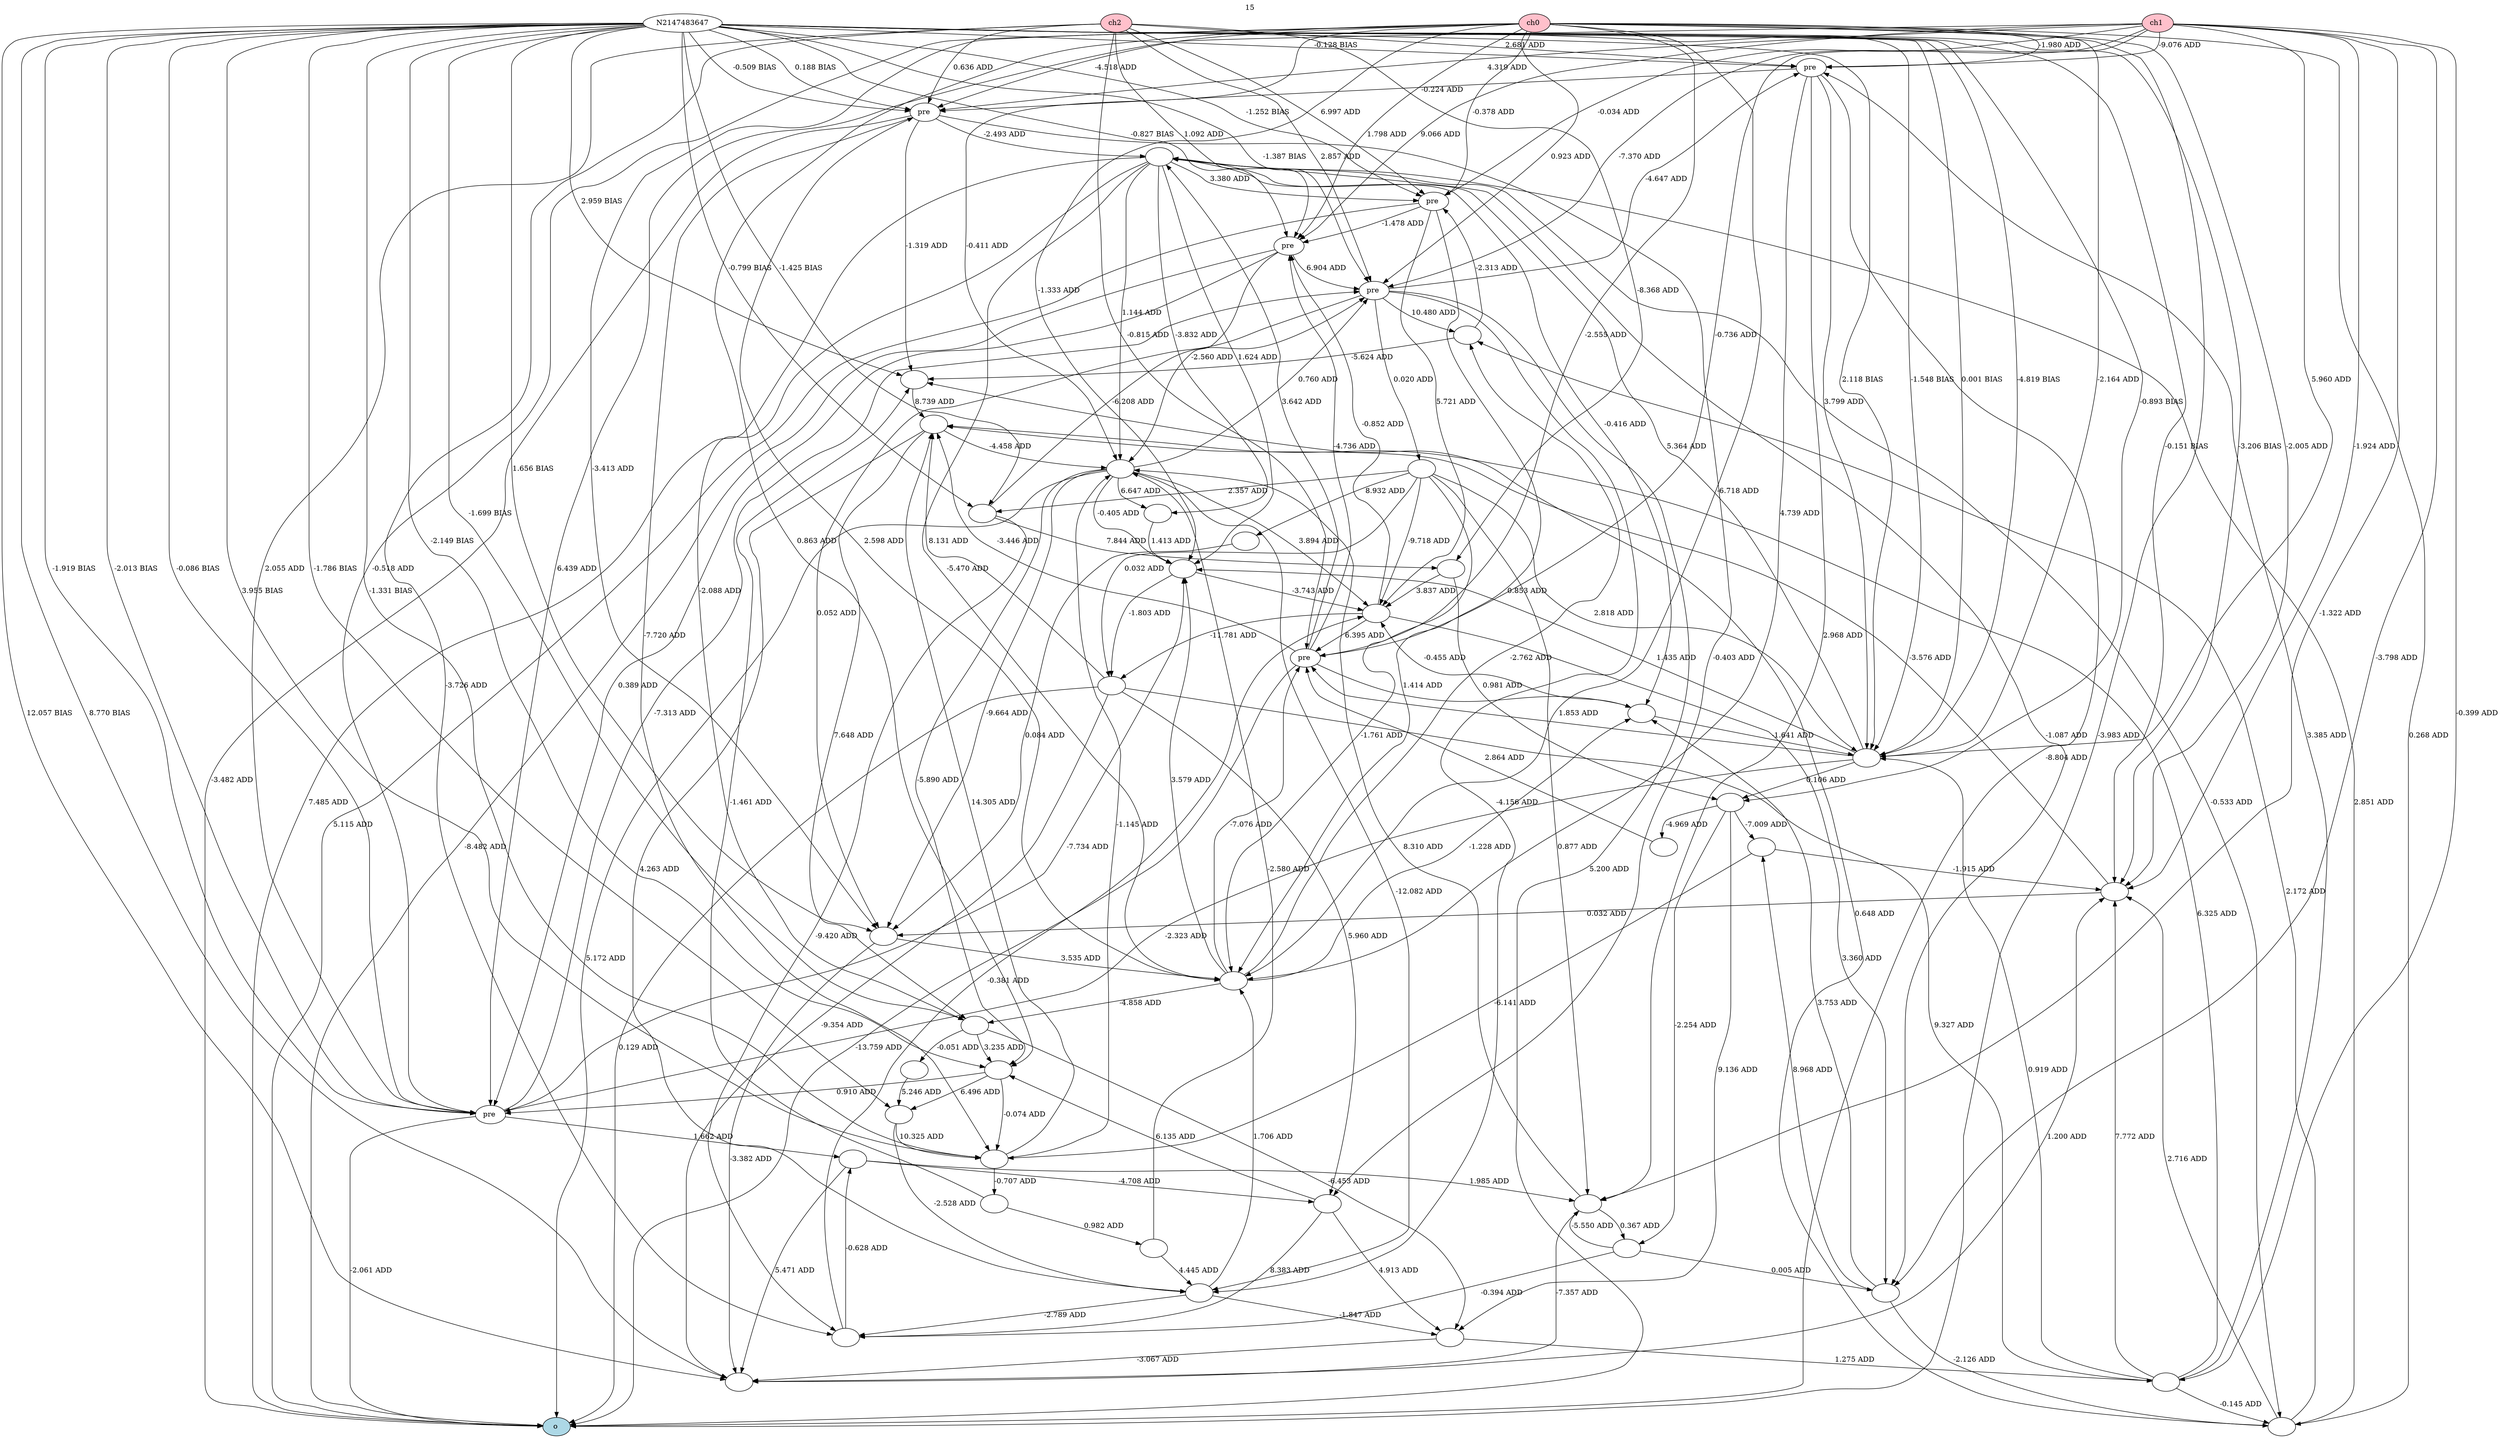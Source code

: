 digraph g {
graph [overlap="false"];
N8 -> N2 [label="-1.980 ADD"];
N8 -> N3 [label="0.923 ADD"];
N8 -> N4 [label="-4.518 ADD"];
N8 -> N6 [label="-0.378 ADD"];
N8 -> N1 [label="-2.555 ADD"];
N8 -> N5 [label="-0.518 ADD"];
N8 -> N7 [label="1.798 ADD"];
N9 -> N2 [label="2.681 ADD"];
N9 -> N3 [label="2.857 ADD"];
N9 -> N4 [label="0.636 ADD"];
N9 -> N6 [label="6.997 ADD"];
N9 -> N1 [label="-0.815 ADD"];
N9 -> N5 [label="2.055 ADD"];
N9 -> N7 [label="1.092 ADD"];
N10 -> N2 [label="-9.076 ADD"];
N10 -> N3 [label="-7.370 ADD"];
N10 -> N4 [label="4.319 ADD"];
N10 -> N6 [label="-0.034 ADD"];
N10 -> N1 [label="-0.736 ADD"];
N10 -> N5 [label="6.439 ADD"];
N10 -> N7 [label="9.066 ADD"];
N2 -> N11 [label="-8.804 ADD"];
N3 -> N11 [label="5.200 ADD"];
N4 -> N11 [label="-3.482 ADD"];
N6 -> N11 [label="5.115 ADD"];
N1 -> N11 [label="-13.759 ADD"];
N5 -> N11 [label="-2.061 ADD"];
N7 -> N11 [label="-8.482 ADD"];
N2147483647 -> N5 [label="-1.919 BIAS"];
N8 -> N401 [label="-6.718 ADD"];
N401 -> N1 [label="-7.076 ADD"];
N1 -> N1699 [label="3.642 ADD"];
N1699 -> N401 [label="-5.470 ADD"];
N3 -> N2 [label="-4.647 ADD"];
N2 -> N401 [label="4.739 ADD"];
N401 -> N4 [label="2.598 ADD"];
N4 -> N1699 [label="-2.493 ADD"];
N1699 -> N11 [label="7.485 ADD"];
N6 -> N5203 [label="5.721 ADD"];
N5203 -> N7 [label="-0.852 ADD"];
N1 -> N7 [label="-4.736 ADD"];
N7 -> N5994 [label="-2.560 ADD"];
N5994 -> N5203 [label="3.894 ADD"];
N1 -> N6430 [label="1.414 ADD"];
N6430 -> N5203 [label="-0.455 ADD"];
N5 -> N6431 [label="-7.734 ADD"];
N6431 -> N5203 [label="-3.743 ADD"];
N5203 -> N1 [label="6.395 ADD"];
N2147483647 -> N5 [label="-2.013 BIAS"];
N5 -> N3 [label="-7.313 ADD"];
N1699 -> N5994 [label="1.144 ADD"];
N2147483647 -> N2 [label="-0.128 BIAS"];
N5994 -> N3 [label="0.760 ADD"];
N8 -> N6431 [label="-1.333 ADD"];
N10 -> N15890 [label="5.960 ADD"];
N15890 -> N5 [label="-2.323 ADD"];
N5994 -> N11 [label="5.172 ADD"];
N1699 -> N6430 [label="-0.416 ADD"];
N2147483647 -> N15890 [label="0.001 BIAS"];
N2147483647 -> N5 [label="-0.086 BIAS"];
N1699 -> N6 [label="3.380 ADD"];
N2147483647 -> N3 [label="-1.387 BIAS"];
N2 -> N4 [label="-0.224 ADD"];
N2 -> N15890 [label="3.799 ADD"];
N2147483647 -> N6 [label="-1.252 BIAS"];
N15890 -> N6431 [label="1.435 ADD"];
N5994 -> N26730 [label="-9.664 ADD"];
N26730 -> N401 [label="3.535 ADD"];
N7 -> N3 [label="6.904 ADD"];
N1699 -> N6431 [label="1.624 ADD"];
N5994 -> N6431 [label="-0.405 ADD"];
N1 -> N31509 [label="-3.446 ADD"];
N31509 -> N5994 [label="-4.458 ADD"];
N10 -> N32916 [label="-1.924 ADD"];
N32916 -> N31509 [label="-3.576 ADD"];
N3 -> N32917 [label="0.020 ADD"];
N32917 -> N5203 [label="-9.718 ADD"];
N8 -> N11 [label="-3.983 ADD"];
N8 -> N15890 [label="-2.164 ADD"];
N32917 -> N15890 [label="2.818 ADD"];
N10 -> N37063 [label="-0.399 ADD"];
N37063 -> N2 [label="3.385 ADD"];
N1699 -> N37932 [label="-1.087 ADD"];
N37932 -> N6430 [label="3.753 ADD"];
N2147483647 -> N15890 [label="-4.819 BIAS"];
N5203 -> N39801 [label="-11.781 ADD"];
N39801 -> N37063 [label="9.327 ADD"];
N8 -> N5994 [label="-0.411 ADD"];
N6430 -> N15890 [label="-1.641 ADD"];
N6431 -> N39801 [label="-1.803 ADD"];
N401 -> N6431 [label="3.579 ADD"];
N10 -> N37932 [label="-3.798 ADD"];
N39801 -> N31509 [label="8.131 ADD"];
N37063 -> N15890 [label="0.919 ADD"];
N5203 -> N37932 [label="3.360 ADD"];
N6 -> N401 [label="0.853 ADD"];
N2147483647 -> N15890 [label="2.118 BIAS"];
N5994 -> N57980 [label="-12.082 ADD"];
N57980 -> N401 [label="1.706 ADD"];
N7 -> N5 [label="0.389 ADD"];
N2147483647 -> N32916 [label="-3.206 BIAS"];
N2147483647 -> N32916 [label="-0.151 BIAS"];
N2 -> N72636 [label="2.968 ADD"];
N72636 -> N5994 [label="8.310 ADD"];
N15890 -> N1699 [label="5.364 ADD"];
N15890 -> N1 [label="1.853 ADD"];
N2147483647 -> N15890 [label="-1.548 BIAS"];
N2147483647 -> N4 [label="-0.509 BIAS"];
N5994 -> N77777 [label="-5.890 ADD"];
N77777 -> N5 [label="0.910 ADD"];
N2147483647 -> N77777 [label="-2.149 BIAS"];
N37932 -> N85691 [label="8.968 ADD"];
N85691 -> N32916 [label="-1.915 ADD"];
N6 -> N7 [label="-1.478 ADD"];
N3 -> N57980 [label="-4.156 ADD"];
N31509 -> N87453 [label="7.648 ADD"];
N87453 -> N77777 [label="3.235 ADD"];
N32917 -> N72636 [label="0.877 ADD"];
N32917 -> N401 [label="-1.761 ADD"];
N3 -> N26730 [label="0.052 ADD"];
N39801 -> N91860 [label="5.960 ADD"];
N91860 -> N77777 [label="6.135 ADD"];
N2147483647 -> N87453 [label="-1.699 BIAS"];
N37063 -> N32916 [label="7.772 ADD"];
N2147483647 -> N26730 [label="1.656 BIAS"];
N8 -> N32916 [label="-2.005 ADD"];
N57980 -> N103806 [label="-1.847 ADD"];
N103806 -> N37063 [label="1.275 ADD"];
N1699 -> N87453 [label="-2.088 ADD"];
N91860 -> N103806 [label="4.913 ADD"];
N2147483647 -> N7 [label="-0.827 BIAS"];
N37063 -> N31509 [label="6.325 ADD"];
N32917 -> N110908 [label="2.357 ADD"];
N110908 -> N3 [label="-6.208 ADD"];
N3 -> N112044 [label="10.480 ADD"];
N112044 -> N6 [label="-2.313 ADD"];
N1699 -> N116223 [label="-0.533 ADD"];
N116223 -> N1699 [label="2.851 ADD"];
N5994 -> N116224 [label="6.647 ADD"];
N116224 -> N6431 [label="1.413 ADD"];
N31509 -> N57980 [label="4.263 ADD"];
N112044 -> N118397 [label="-5.624 ADD"];
N118397 -> N31509 [label="8.739 ADD"];
N2147483647 -> N110908 [label="-1.425 BIAS"];
N5 -> N119098 [label="1.662 ADD"];
N119098 -> N72636 [label="1.985 ADD"];
N72636 -> N120232 [label="0.367 ADD"];
N120232 -> N72636 [label="-5.550 ADD"];
N401 -> N112044 [label="-2.762 ADD"];
N77777 -> N124345 [label="-0.074 ADD"];
N124345 -> N31509 [label="14.305 ADD"];
N2147483647 -> N124345 [label="3.955 BIAS"];
N32917 -> N39801 [label="0.032 ADD"];
N103806 -> N131232 [label="-3.067 ADD"];
N131232 -> N32916 [label="1.200 ADD"];
N9 -> N131233 [label="-3.726 ADD"];
N131233 -> N119098 [label="-0.628 ADD"];
N91860 -> N131233 [label="8.383 ADD"];
N116223 -> N118397 [label="0.648 ADD"];
N87453 -> N103806 [label="-6.453 ADD"];
N15890 -> N141543 [label="0.106 ADD"];
N141543 -> N120232 [label="-2.254 ADD"];
N124345 -> N144302 [label="-0.707 ADD"];
N144302 -> N118397 [label="-1.461 ADD"];
N37932 -> N116223 [label="-2.126 ADD"];
N37063 -> N116223 [label="-0.145 ADD"];
N2147483647 -> N110908 [label="-0.799 BIAS"];
N26730 -> N131232 [label="-3.382 ADD"];
N2147483647 -> N124345 [label="-1.331 BIAS"];
N8 -> N26730 [label="-3.413 ADD"];
N32916 -> N26730 [label="0.032 ADD"];
N9 -> N155472 [label="-8.368 ADD"];
N155472 -> N141543 [label="0.981 ADD"];
N2147483647 -> N141543 [label="-0.893 BIAS"];
N401 -> N6430 [label="-1.228 ADD"];
N116223 -> N112044 [label="2.172 ADD"];
N57980 -> N131233 [label="-2.789 ADD"];
N119098 -> N91860 [label="-4.708 ADD"];
N120232 -> N37932 [label="0.005 ADD"];
N77777 -> N174505 [label="6.496 ADD"];
N174505 -> N124345 [label="10.325 ADD"];
N87453 -> N175651 [label="-0.051 ADD"];
N175651 -> N174505 [label="5.246 ADD"];
N110908 -> N131233 [label="-9.420 ADD"];
N2147483647 -> N118397 [label="2.959 BIAS"];
N1699 -> N116224 [label="-3.832 ADD"];
N141543 -> N193225 [label="-4.969 ADD"];
N193225 -> N1 [label="2.864 ADD"];
N32917 -> N194848 [label="8.932 ADD"];
N194848 -> N26730 [label="0.084 ADD"];
N39801 -> N131232 [label="-9.354 ADD"];
N2147483647 -> N131232 [label="12.057 BIAS"];
N4 -> N91860 [label="-0.403 ADD"];
N120232 -> N131233 [label="-0.394 ADD"];
N8 -> N77777 [label="0.863 ADD"];
N174505 -> N57980 [label="-2.528 ADD"];
N2147483647 -> N131232 [label="8.770 BIAS"];
N85691 -> N124345 [label="-6.141 ADD"];
N8 -> N116223 [label="0.268 ADD"];
N141543 -> N85691 [label="-7.009 ADD"];
N155472 -> N5203 [label="3.837 ADD"];
N4 -> N124345 [label="-7.720 ADD"];
N116223 -> N32916 [label="2.716 ADD"];
N141543 -> N103806 [label="9.136 ADD"];
N119098 -> N131232 [label="5.471 ADD"];
N401 -> N87453 [label="-4.858 ADD"];
N10 -> N72636 [label="-1.322 ADD"];
N2147483647 -> N174505 [label="-1.786 BIAS"];
N72636 -> N131232 [label="-7.357 ADD"];
N144302 -> N241513 [label="0.982 ADD"];
N241513 -> N57980 [label="4.445 ADD"];
N110908 -> N155472 [label="7.844 ADD"];
N2147483647 -> N4 [label="0.188 BIAS"];
N124345 -> N5994 [label="-1.145 ADD"];
N131233 -> N5203 [label="-0.381 ADD"];
N4 -> N118397 [label="-1.319 ADD"];
N39801 -> N11 [label="0.129 ADD"];
N241513 -> N5994 [label="-2.580 ADD"];
N1 [label="pre ",fillcolor="white",style="filled"];
N2 [label="pre ",fillcolor="white",style="filled"];
N3 [label="pre ",fillcolor="white",style="filled"];
N4 [label="pre ",fillcolor="white",style="filled"];
N5 [label="pre ",fillcolor="white",style="filled"];
N6 [label="pre ",fillcolor="white",style="filled"];
N7 [label="pre ",fillcolor="white",style="filled"];
N8 [label="ch0 ",fillcolor="pink",style="filled"];
N9 [label="ch2 ",fillcolor="pink",style="filled"];
N10 [label="ch1 ",fillcolor="pink",style="filled"];
N11 [label="o ",fillcolor="lightblue",style="filled"];
N401 [label=" ",fillcolor="white",style="filled"];
N1699 [label=" ",fillcolor="white",style="filled"];
N5203 [label=" ",fillcolor="white",style="filled"];
N5994 [label=" ",fillcolor="white",style="filled"];
N6430 [label=" ",fillcolor="white",style="filled"];
N6431 [label=" ",fillcolor="white",style="filled"];
N15890 [label=" ",fillcolor="white",style="filled"];
N26730 [label=" ",fillcolor="white",style="filled"];
N31509 [label=" ",fillcolor="white",style="filled"];
N32916 [label=" ",fillcolor="white",style="filled"];
N32917 [label=" ",fillcolor="white",style="filled"];
N37063 [label=" ",fillcolor="white",style="filled"];
N37932 [label=" ",fillcolor="white",style="filled"];
N39801 [label=" ",fillcolor="white",style="filled"];
N57980 [label=" ",fillcolor="white",style="filled"];
N72636 [label=" ",fillcolor="white",style="filled"];
N77777 [label=" ",fillcolor="white",style="filled"];
N85691 [label=" ",fillcolor="white",style="filled"];
N87453 [label=" ",fillcolor="white",style="filled"];
N91860 [label=" ",fillcolor="white",style="filled"];
N103806 [label=" ",fillcolor="white",style="filled"];
N110908 [label=" ",fillcolor="white",style="filled"];
N112044 [label=" ",fillcolor="white",style="filled"];
N116223 [label=" ",fillcolor="white",style="filled"];
N116224 [label=" ",fillcolor="white",style="filled"];
N118397 [label=" ",fillcolor="white",style="filled"];
N119098 [label=" ",fillcolor="white",style="filled"];
N120232 [label=" ",fillcolor="white",style="filled"];
N124345 [label=" ",fillcolor="white",style="filled"];
N131232 [label=" ",fillcolor="white",style="filled"];
N131233 [label=" ",fillcolor="white",style="filled"];
N141543 [label=" ",fillcolor="white",style="filled"];
N144302 [label=" ",fillcolor="white",style="filled"];
N155472 [label=" ",fillcolor="white",style="filled"];
N174505 [label=" ",fillcolor="white",style="filled"];
N175651 [label=" ",fillcolor="white",style="filled"];
N193225 [label=" ",fillcolor="white",style="filled"];
N194848 [label=" ",fillcolor="white",style="filled"];
N241513 [label=" ",fillcolor="white",style="filled"];
{rank=min; N8; N9; N10; }
{rank=max; N11; }
labelloc="t"
label="15"
}
